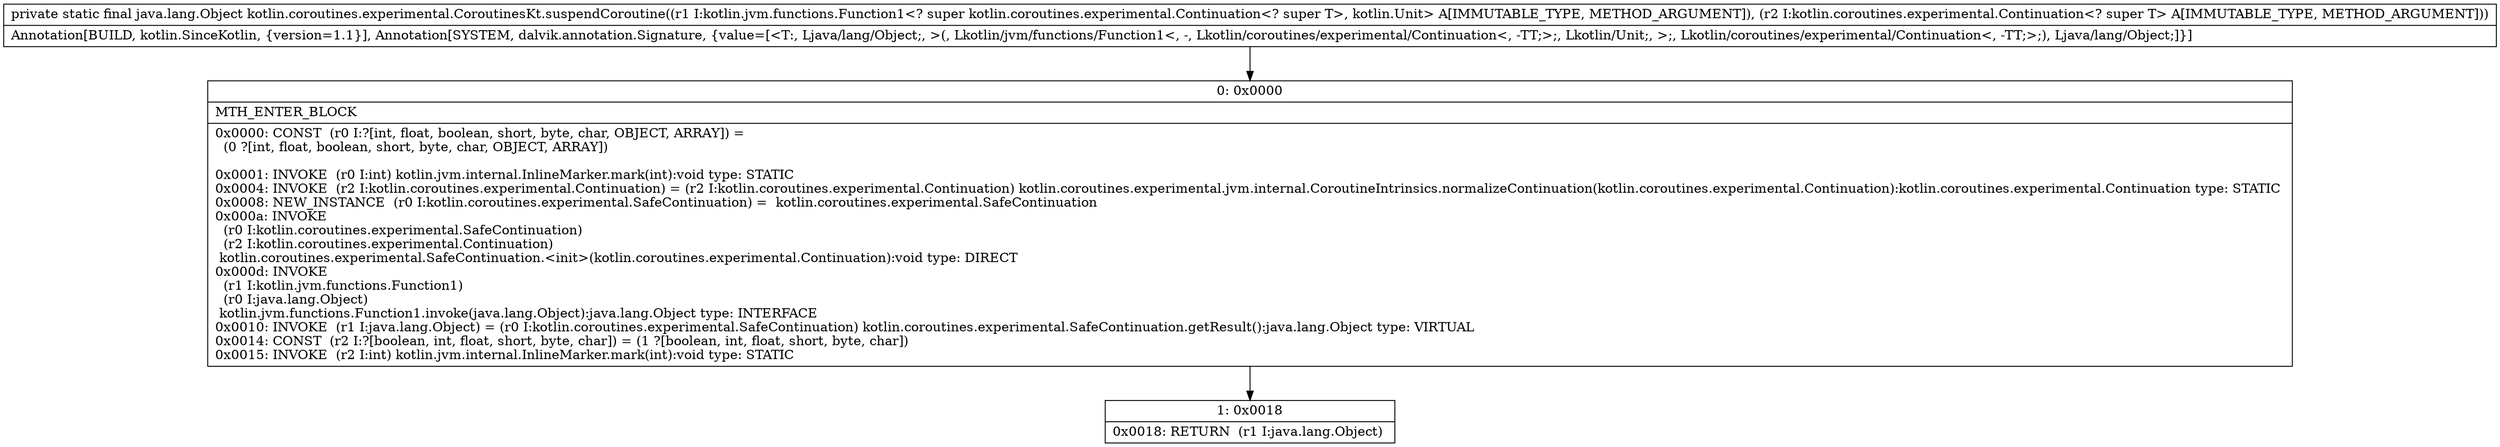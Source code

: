 digraph "CFG forkotlin.coroutines.experimental.CoroutinesKt.suspendCoroutine(Lkotlin\/jvm\/functions\/Function1;Lkotlin\/coroutines\/experimental\/Continuation;)Ljava\/lang\/Object;" {
Node_0 [shape=record,label="{0\:\ 0x0000|MTH_ENTER_BLOCK\l|0x0000: CONST  (r0 I:?[int, float, boolean, short, byte, char, OBJECT, ARRAY]) = \l  (0 ?[int, float, boolean, short, byte, char, OBJECT, ARRAY])\l \l0x0001: INVOKE  (r0 I:int) kotlin.jvm.internal.InlineMarker.mark(int):void type: STATIC \l0x0004: INVOKE  (r2 I:kotlin.coroutines.experimental.Continuation) = (r2 I:kotlin.coroutines.experimental.Continuation) kotlin.coroutines.experimental.jvm.internal.CoroutineIntrinsics.normalizeContinuation(kotlin.coroutines.experimental.Continuation):kotlin.coroutines.experimental.Continuation type: STATIC \l0x0008: NEW_INSTANCE  (r0 I:kotlin.coroutines.experimental.SafeContinuation) =  kotlin.coroutines.experimental.SafeContinuation \l0x000a: INVOKE  \l  (r0 I:kotlin.coroutines.experimental.SafeContinuation)\l  (r2 I:kotlin.coroutines.experimental.Continuation)\l kotlin.coroutines.experimental.SafeContinuation.\<init\>(kotlin.coroutines.experimental.Continuation):void type: DIRECT \l0x000d: INVOKE  \l  (r1 I:kotlin.jvm.functions.Function1)\l  (r0 I:java.lang.Object)\l kotlin.jvm.functions.Function1.invoke(java.lang.Object):java.lang.Object type: INTERFACE \l0x0010: INVOKE  (r1 I:java.lang.Object) = (r0 I:kotlin.coroutines.experimental.SafeContinuation) kotlin.coroutines.experimental.SafeContinuation.getResult():java.lang.Object type: VIRTUAL \l0x0014: CONST  (r2 I:?[boolean, int, float, short, byte, char]) = (1 ?[boolean, int, float, short, byte, char]) \l0x0015: INVOKE  (r2 I:int) kotlin.jvm.internal.InlineMarker.mark(int):void type: STATIC \l}"];
Node_1 [shape=record,label="{1\:\ 0x0018|0x0018: RETURN  (r1 I:java.lang.Object) \l}"];
MethodNode[shape=record,label="{private static final java.lang.Object kotlin.coroutines.experimental.CoroutinesKt.suspendCoroutine((r1 I:kotlin.jvm.functions.Function1\<? super kotlin.coroutines.experimental.Continuation\<? super T\>, kotlin.Unit\> A[IMMUTABLE_TYPE, METHOD_ARGUMENT]), (r2 I:kotlin.coroutines.experimental.Continuation\<? super T\> A[IMMUTABLE_TYPE, METHOD_ARGUMENT]))  | Annotation[BUILD, kotlin.SinceKotlin, \{version=1.1\}], Annotation[SYSTEM, dalvik.annotation.Signature, \{value=[\<T:, Ljava\/lang\/Object;, \>(, Lkotlin\/jvm\/functions\/Function1\<, \-, Lkotlin\/coroutines\/experimental\/Continuation\<, \-TT;\>;, Lkotlin\/Unit;, \>;, Lkotlin\/coroutines\/experimental\/Continuation\<, \-TT;\>;), Ljava\/lang\/Object;]\}]\l}"];
MethodNode -> Node_0;
Node_0 -> Node_1;
}

